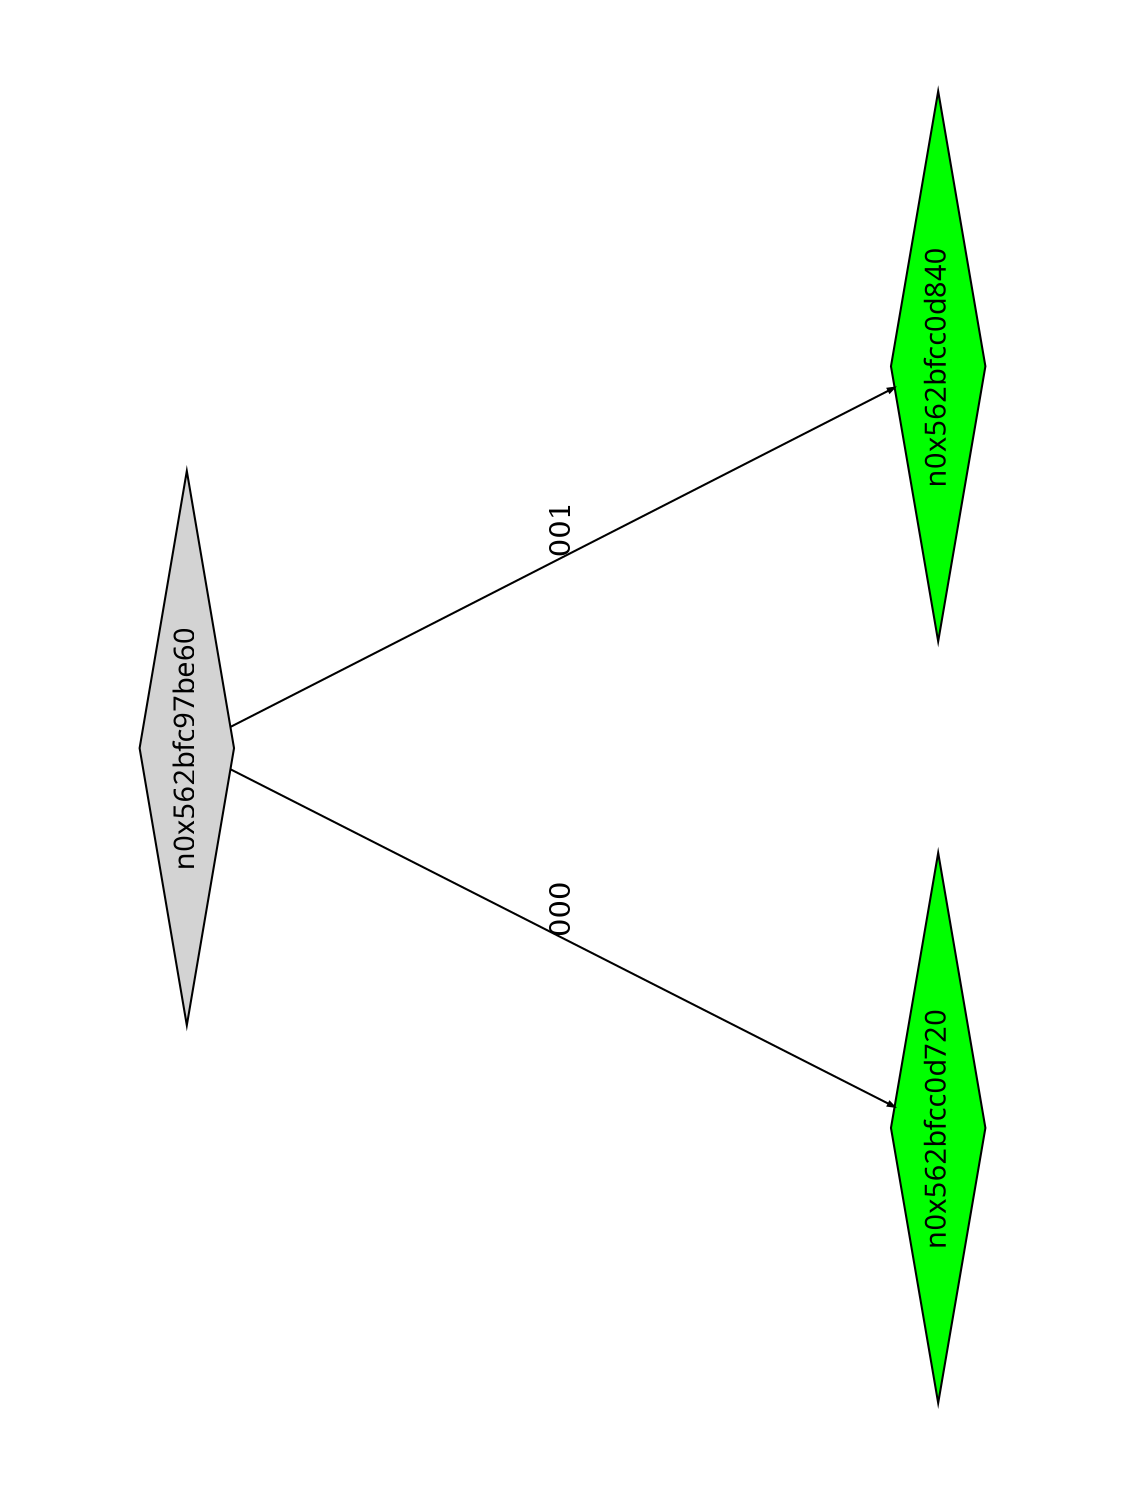 digraph G {
	size="10,7.5";
	ratio=fill;
	rotate=90;
	center = "true";
	node [style="filled",width=.1,height=.1,fontname="Terminus"]
	edge [arrowsize=.3]
	n0x562bfc97be60 [shape=diamond];
	n0x562bfc97be60 -> n0x562bfcc0d720 [label=000];
	n0x562bfc97be60 -> n0x562bfcc0d840 [label=001];
	n0x562bfcc0d840 [shape=diamond,fillcolor=green];
	n0x562bfcc0d720 [shape=diamond,fillcolor=green];
}
